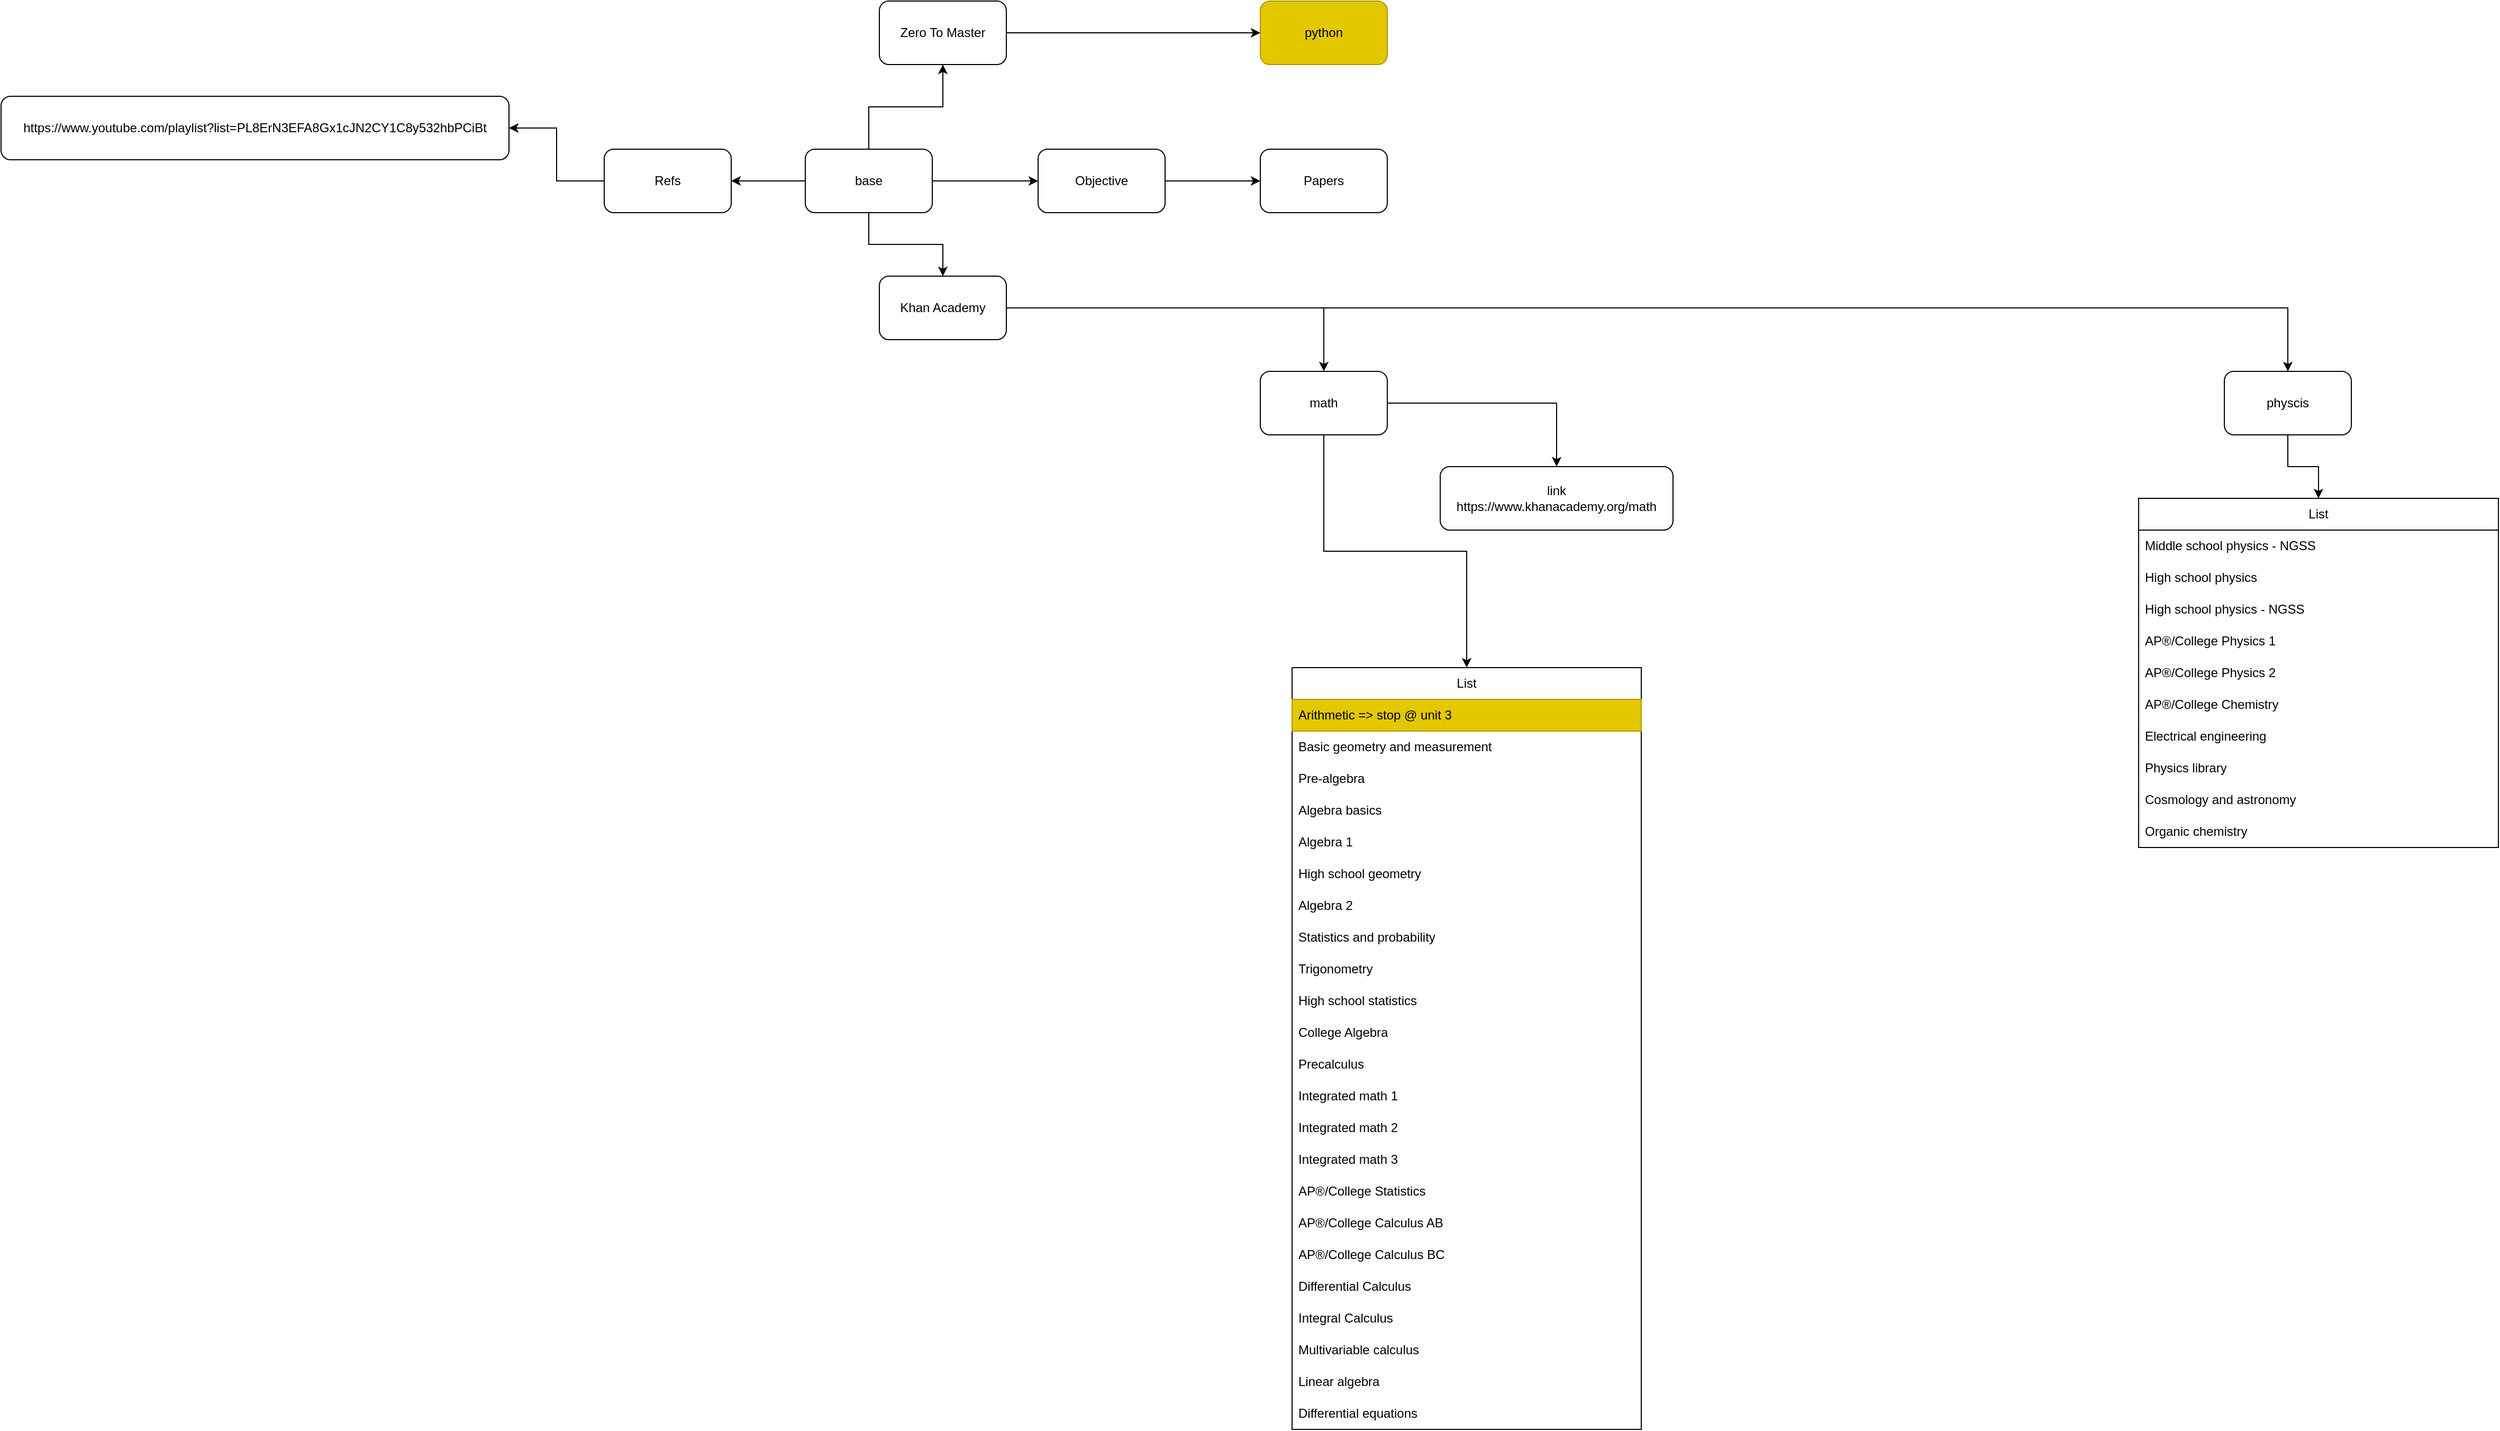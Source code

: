 <mxfile version="24.4.0" type="device" pages="2">
  <diagram name="roadmap" id="PQXKkiJYJw18oreFUePt">
    <mxGraphModel dx="2619" dy="560" grid="1" gridSize="10" guides="1" tooltips="1" connect="1" arrows="1" fold="1" page="1" pageScale="1" pageWidth="827" pageHeight="1169" math="0" shadow="0">
      <root>
        <mxCell id="0" />
        <mxCell id="1" parent="0" />
        <mxCell id="N-4er-gZHuLBnzx87b03-5" style="edgeStyle=orthogonalEdgeStyle;rounded=0;orthogonalLoop=1;jettySize=auto;html=1;" parent="1" source="N-4er-gZHuLBnzx87b03-1" target="N-4er-gZHuLBnzx87b03-3" edge="1">
          <mxGeometry relative="1" as="geometry" />
        </mxCell>
        <mxCell id="N-4er-gZHuLBnzx87b03-6" style="edgeStyle=orthogonalEdgeStyle;rounded=0;orthogonalLoop=1;jettySize=auto;html=1;" parent="1" source="N-4er-gZHuLBnzx87b03-1" target="N-4er-gZHuLBnzx87b03-2" edge="1">
          <mxGeometry relative="1" as="geometry" />
        </mxCell>
        <mxCell id="N-4er-gZHuLBnzx87b03-1" value="Khan Academy" style="rounded=1;whiteSpace=wrap;html=1;" parent="1" vertex="1">
          <mxGeometry x="-90" y="540" width="120" height="60" as="geometry" />
        </mxCell>
        <mxCell id="N-4er-gZHuLBnzx87b03-11" style="edgeStyle=orthogonalEdgeStyle;rounded=0;orthogonalLoop=1;jettySize=auto;html=1;" parent="1" source="N-4er-gZHuLBnzx87b03-2" target="N-4er-gZHuLBnzx87b03-7" edge="1">
          <mxGeometry relative="1" as="geometry" />
        </mxCell>
        <mxCell id="7WBEwW3xjbPA-8i2IIj3-2" style="edgeStyle=orthogonalEdgeStyle;rounded=0;orthogonalLoop=1;jettySize=auto;html=1;" parent="1" source="N-4er-gZHuLBnzx87b03-2" target="7WBEwW3xjbPA-8i2IIj3-1" edge="1">
          <mxGeometry relative="1" as="geometry" />
        </mxCell>
        <mxCell id="N-4er-gZHuLBnzx87b03-2" value="math" style="rounded=1;whiteSpace=wrap;html=1;" parent="1" vertex="1">
          <mxGeometry x="270" y="630" width="120" height="60" as="geometry" />
        </mxCell>
        <mxCell id="N-4er-gZHuLBnzx87b03-52" style="edgeStyle=orthogonalEdgeStyle;rounded=0;orthogonalLoop=1;jettySize=auto;html=1;" parent="1" source="N-4er-gZHuLBnzx87b03-3" target="N-4er-gZHuLBnzx87b03-48" edge="1">
          <mxGeometry relative="1" as="geometry" />
        </mxCell>
        <mxCell id="N-4er-gZHuLBnzx87b03-3" value="physcis" style="rounded=1;whiteSpace=wrap;html=1;" parent="1" vertex="1">
          <mxGeometry x="1181" y="630" width="120" height="60" as="geometry" />
        </mxCell>
        <mxCell id="N-4er-gZHuLBnzx87b03-7" value="List" style="swimlane;fontStyle=0;childLayout=stackLayout;horizontal=1;startSize=30;horizontalStack=0;resizeParent=1;resizeParentMax=0;resizeLast=0;collapsible=1;marginBottom=0;whiteSpace=wrap;html=1;" parent="1" vertex="1">
          <mxGeometry x="300" y="910" width="330" height="720" as="geometry" />
        </mxCell>
        <mxCell id="N-4er-gZHuLBnzx87b03-9" value="Arithmetic =&amp;gt; stop @ unit 3" style="text;strokeColor=#B09500;fillColor=#e3c800;align=left;verticalAlign=middle;spacingLeft=4;spacingRight=4;overflow=hidden;points=[[0,0.5],[1,0.5]];portConstraint=eastwest;rotatable=0;whiteSpace=wrap;html=1;fontColor=#000000;" parent="N-4er-gZHuLBnzx87b03-7" vertex="1">
          <mxGeometry y="30" width="330" height="30" as="geometry" />
        </mxCell>
        <mxCell id="N-4er-gZHuLBnzx87b03-33" value="Basic geometry and measurement" style="text;strokeColor=none;fillColor=none;align=left;verticalAlign=middle;spacingLeft=4;spacingRight=4;overflow=hidden;points=[[0,0.5],[1,0.5]];portConstraint=eastwest;rotatable=0;whiteSpace=wrap;html=1;" parent="N-4er-gZHuLBnzx87b03-7" vertex="1">
          <mxGeometry y="60" width="330" height="30" as="geometry" />
        </mxCell>
        <mxCell id="N-4er-gZHuLBnzx87b03-10" value="Pre-algebra" style="text;strokeColor=none;fillColor=none;align=left;verticalAlign=middle;spacingLeft=4;spacingRight=4;overflow=hidden;points=[[0,0.5],[1,0.5]];portConstraint=eastwest;rotatable=0;whiteSpace=wrap;html=1;" parent="N-4er-gZHuLBnzx87b03-7" vertex="1">
          <mxGeometry y="90" width="330" height="30" as="geometry" />
        </mxCell>
        <mxCell id="N-4er-gZHuLBnzx87b03-12" value="Algebra basics" style="text;strokeColor=none;fillColor=none;align=left;verticalAlign=middle;spacingLeft=4;spacingRight=4;overflow=hidden;points=[[0,0.5],[1,0.5]];portConstraint=eastwest;rotatable=0;whiteSpace=wrap;html=1;" parent="N-4er-gZHuLBnzx87b03-7" vertex="1">
          <mxGeometry y="120" width="330" height="30" as="geometry" />
        </mxCell>
        <mxCell id="N-4er-gZHuLBnzx87b03-34" value="Algebra 1" style="text;strokeColor=none;fillColor=none;align=left;verticalAlign=middle;spacingLeft=4;spacingRight=4;overflow=hidden;points=[[0,0.5],[1,0.5]];portConstraint=eastwest;rotatable=0;whiteSpace=wrap;html=1;" parent="N-4er-gZHuLBnzx87b03-7" vertex="1">
          <mxGeometry y="150" width="330" height="30" as="geometry" />
        </mxCell>
        <mxCell id="N-4er-gZHuLBnzx87b03-13" value="High school geometry" style="text;strokeColor=none;fillColor=none;align=left;verticalAlign=middle;spacingLeft=4;spacingRight=4;overflow=hidden;points=[[0,0.5],[1,0.5]];portConstraint=eastwest;rotatable=0;whiteSpace=wrap;html=1;" parent="N-4er-gZHuLBnzx87b03-7" vertex="1">
          <mxGeometry y="180" width="330" height="30" as="geometry" />
        </mxCell>
        <mxCell id="N-4er-gZHuLBnzx87b03-35" value="Algebra 2" style="text;strokeColor=none;fillColor=none;align=left;verticalAlign=middle;spacingLeft=4;spacingRight=4;overflow=hidden;points=[[0,0.5],[1,0.5]];portConstraint=eastwest;rotatable=0;whiteSpace=wrap;html=1;" parent="N-4er-gZHuLBnzx87b03-7" vertex="1">
          <mxGeometry y="210" width="330" height="30" as="geometry" />
        </mxCell>
        <mxCell id="N-4er-gZHuLBnzx87b03-36" value="Statistics and probability" style="text;strokeColor=none;fillColor=none;align=left;verticalAlign=middle;spacingLeft=4;spacingRight=4;overflow=hidden;points=[[0,0.5],[1,0.5]];portConstraint=eastwest;rotatable=0;whiteSpace=wrap;html=1;" parent="N-4er-gZHuLBnzx87b03-7" vertex="1">
          <mxGeometry y="240" width="330" height="30" as="geometry" />
        </mxCell>
        <mxCell id="N-4er-gZHuLBnzx87b03-14" value="Trigonometry" style="text;strokeColor=none;fillColor=none;align=left;verticalAlign=middle;spacingLeft=4;spacingRight=4;overflow=hidden;points=[[0,0.5],[1,0.5]];portConstraint=eastwest;rotatable=0;whiteSpace=wrap;html=1;" parent="N-4er-gZHuLBnzx87b03-7" vertex="1">
          <mxGeometry y="270" width="330" height="30" as="geometry" />
        </mxCell>
        <mxCell id="N-4er-gZHuLBnzx87b03-37" value="High school statistics" style="text;strokeColor=none;fillColor=none;align=left;verticalAlign=middle;spacingLeft=4;spacingRight=4;overflow=hidden;points=[[0,0.5],[1,0.5]];portConstraint=eastwest;rotatable=0;whiteSpace=wrap;html=1;" parent="N-4er-gZHuLBnzx87b03-7" vertex="1">
          <mxGeometry y="300" width="330" height="30" as="geometry" />
        </mxCell>
        <mxCell id="N-4er-gZHuLBnzx87b03-16" value="College Algebra" style="text;strokeColor=none;fillColor=none;align=left;verticalAlign=middle;spacingLeft=4;spacingRight=4;overflow=hidden;points=[[0,0.5],[1,0.5]];portConstraint=eastwest;rotatable=0;whiteSpace=wrap;html=1;" parent="N-4er-gZHuLBnzx87b03-7" vertex="1">
          <mxGeometry y="330" width="330" height="30" as="geometry" />
        </mxCell>
        <mxCell id="N-4er-gZHuLBnzx87b03-41" value="Precalculus" style="text;strokeColor=none;fillColor=none;align=left;verticalAlign=middle;spacingLeft=4;spacingRight=4;overflow=hidden;points=[[0,0.5],[1,0.5]];portConstraint=eastwest;rotatable=0;whiteSpace=wrap;html=1;" parent="N-4er-gZHuLBnzx87b03-7" vertex="1">
          <mxGeometry y="360" width="330" height="30" as="geometry" />
        </mxCell>
        <mxCell id="N-4er-gZHuLBnzx87b03-42" value="Integrated math 1" style="text;strokeColor=none;fillColor=none;align=left;verticalAlign=middle;spacingLeft=4;spacingRight=4;overflow=hidden;points=[[0,0.5],[1,0.5]];portConstraint=eastwest;rotatable=0;whiteSpace=wrap;html=1;" parent="N-4er-gZHuLBnzx87b03-7" vertex="1">
          <mxGeometry y="390" width="330" height="30" as="geometry" />
        </mxCell>
        <mxCell id="N-4er-gZHuLBnzx87b03-43" value="Integrated math 2" style="text;strokeColor=none;fillColor=none;align=left;verticalAlign=middle;spacingLeft=4;spacingRight=4;overflow=hidden;points=[[0,0.5],[1,0.5]];portConstraint=eastwest;rotatable=0;whiteSpace=wrap;html=1;" parent="N-4er-gZHuLBnzx87b03-7" vertex="1">
          <mxGeometry y="420" width="330" height="30" as="geometry" />
        </mxCell>
        <mxCell id="N-4er-gZHuLBnzx87b03-44" value="Integrated math 3" style="text;strokeColor=none;fillColor=none;align=left;verticalAlign=middle;spacingLeft=4;spacingRight=4;overflow=hidden;points=[[0,0.5],[1,0.5]];portConstraint=eastwest;rotatable=0;whiteSpace=wrap;html=1;" parent="N-4er-gZHuLBnzx87b03-7" vertex="1">
          <mxGeometry y="450" width="330" height="30" as="geometry" />
        </mxCell>
        <mxCell id="N-4er-gZHuLBnzx87b03-17" value="AP®/College Statistics&amp;nbsp;" style="text;strokeColor=none;fillColor=none;align=left;verticalAlign=middle;spacingLeft=4;spacingRight=4;overflow=hidden;points=[[0,0.5],[1,0.5]];portConstraint=eastwest;rotatable=0;whiteSpace=wrap;html=1;" parent="N-4er-gZHuLBnzx87b03-7" vertex="1">
          <mxGeometry y="480" width="330" height="30" as="geometry" />
        </mxCell>
        <mxCell id="N-4er-gZHuLBnzx87b03-31" value="AP®/College Calculus AB" style="text;strokeColor=none;fillColor=none;align=left;verticalAlign=middle;spacingLeft=4;spacingRight=4;overflow=hidden;points=[[0,0.5],[1,0.5]];portConstraint=eastwest;rotatable=0;whiteSpace=wrap;html=1;" parent="N-4er-gZHuLBnzx87b03-7" vertex="1">
          <mxGeometry y="510" width="330" height="30" as="geometry" />
        </mxCell>
        <mxCell id="N-4er-gZHuLBnzx87b03-32" value="AP®/College Calculus BC" style="text;strokeColor=none;fillColor=none;align=left;verticalAlign=middle;spacingLeft=4;spacingRight=4;overflow=hidden;points=[[0,0.5],[1,0.5]];portConstraint=eastwest;rotatable=0;whiteSpace=wrap;html=1;" parent="N-4er-gZHuLBnzx87b03-7" vertex="1">
          <mxGeometry y="540" width="330" height="30" as="geometry" />
        </mxCell>
        <mxCell id="N-4er-gZHuLBnzx87b03-18" value="Differential Calculus" style="text;strokeColor=none;fillColor=none;align=left;verticalAlign=middle;spacingLeft=4;spacingRight=4;overflow=hidden;points=[[0,0.5],[1,0.5]];portConstraint=eastwest;rotatable=0;whiteSpace=wrap;html=1;" parent="N-4er-gZHuLBnzx87b03-7" vertex="1">
          <mxGeometry y="570" width="330" height="30" as="geometry" />
        </mxCell>
        <mxCell id="N-4er-gZHuLBnzx87b03-19" value="Integral Calculus&amp;nbsp;" style="text;strokeColor=none;fillColor=none;align=left;verticalAlign=middle;spacingLeft=4;spacingRight=4;overflow=hidden;points=[[0,0.5],[1,0.5]];portConstraint=eastwest;rotatable=0;whiteSpace=wrap;html=1;" parent="N-4er-gZHuLBnzx87b03-7" vertex="1">
          <mxGeometry y="600" width="330" height="30" as="geometry" />
        </mxCell>
        <mxCell id="N-4er-gZHuLBnzx87b03-45" value="Multivariable calculus" style="text;strokeColor=none;fillColor=none;align=left;verticalAlign=middle;spacingLeft=4;spacingRight=4;overflow=hidden;points=[[0,0.5],[1,0.5]];portConstraint=eastwest;rotatable=0;whiteSpace=wrap;html=1;" parent="N-4er-gZHuLBnzx87b03-7" vertex="1">
          <mxGeometry y="630" width="330" height="30" as="geometry" />
        </mxCell>
        <mxCell id="N-4er-gZHuLBnzx87b03-46" value="Linear algebra" style="text;strokeColor=none;fillColor=none;align=left;verticalAlign=middle;spacingLeft=4;spacingRight=4;overflow=hidden;points=[[0,0.5],[1,0.5]];portConstraint=eastwest;rotatable=0;whiteSpace=wrap;html=1;" parent="N-4er-gZHuLBnzx87b03-7" vertex="1">
          <mxGeometry y="660" width="330" height="30" as="geometry" />
        </mxCell>
        <mxCell id="N-4er-gZHuLBnzx87b03-47" value="Differential equations" style="text;strokeColor=none;fillColor=none;align=left;verticalAlign=middle;spacingLeft=4;spacingRight=4;overflow=hidden;points=[[0,0.5],[1,0.5]];portConstraint=eastwest;rotatable=0;whiteSpace=wrap;html=1;" parent="N-4er-gZHuLBnzx87b03-7" vertex="1">
          <mxGeometry y="690" width="330" height="30" as="geometry" />
        </mxCell>
        <mxCell id="N-4er-gZHuLBnzx87b03-48" value="List" style="swimlane;fontStyle=0;childLayout=stackLayout;horizontal=1;startSize=30;horizontalStack=0;resizeParent=1;resizeParentMax=0;resizeLast=0;collapsible=1;marginBottom=0;whiteSpace=wrap;html=1;" parent="1" vertex="1">
          <mxGeometry x="1100" y="750" width="340" height="330" as="geometry" />
        </mxCell>
        <mxCell id="N-4er-gZHuLBnzx87b03-49" value="Middle school physics - NGSS" style="text;strokeColor=none;fillColor=none;align=left;verticalAlign=middle;spacingLeft=4;spacingRight=4;overflow=hidden;points=[[0,0.5],[1,0.5]];portConstraint=eastwest;rotatable=0;whiteSpace=wrap;html=1;" parent="N-4er-gZHuLBnzx87b03-48" vertex="1">
          <mxGeometry y="30" width="340" height="30" as="geometry" />
        </mxCell>
        <mxCell id="N-4er-gZHuLBnzx87b03-50" value="High school physics" style="text;strokeColor=none;fillColor=none;align=left;verticalAlign=middle;spacingLeft=4;spacingRight=4;overflow=hidden;points=[[0,0.5],[1,0.5]];portConstraint=eastwest;rotatable=0;whiteSpace=wrap;html=1;" parent="N-4er-gZHuLBnzx87b03-48" vertex="1">
          <mxGeometry y="60" width="340" height="30" as="geometry" />
        </mxCell>
        <mxCell id="N-4er-gZHuLBnzx87b03-51" value="High school physics - NGSS" style="text;strokeColor=none;fillColor=none;align=left;verticalAlign=middle;spacingLeft=4;spacingRight=4;overflow=hidden;points=[[0,0.5],[1,0.5]];portConstraint=eastwest;rotatable=0;whiteSpace=wrap;html=1;" parent="N-4er-gZHuLBnzx87b03-48" vertex="1">
          <mxGeometry y="90" width="340" height="30" as="geometry" />
        </mxCell>
        <mxCell id="N-4er-gZHuLBnzx87b03-54" value="AP®/College Physics 1" style="text;strokeColor=none;fillColor=none;align=left;verticalAlign=middle;spacingLeft=4;spacingRight=4;overflow=hidden;points=[[0,0.5],[1,0.5]];portConstraint=eastwest;rotatable=0;whiteSpace=wrap;html=1;" parent="N-4er-gZHuLBnzx87b03-48" vertex="1">
          <mxGeometry y="120" width="340" height="30" as="geometry" />
        </mxCell>
        <mxCell id="N-4er-gZHuLBnzx87b03-55" value="AP®/College Physics 2" style="text;strokeColor=none;fillColor=none;align=left;verticalAlign=middle;spacingLeft=4;spacingRight=4;overflow=hidden;points=[[0,0.5],[1,0.5]];portConstraint=eastwest;rotatable=0;whiteSpace=wrap;html=1;" parent="N-4er-gZHuLBnzx87b03-48" vertex="1">
          <mxGeometry y="150" width="340" height="30" as="geometry" />
        </mxCell>
        <mxCell id="N-4er-gZHuLBnzx87b03-56" value="AP®/College Chemistry" style="text;strokeColor=none;fillColor=none;align=left;verticalAlign=middle;spacingLeft=4;spacingRight=4;overflow=hidden;points=[[0,0.5],[1,0.5]];portConstraint=eastwest;rotatable=0;whiteSpace=wrap;html=1;" parent="N-4er-gZHuLBnzx87b03-48" vertex="1">
          <mxGeometry y="180" width="340" height="30" as="geometry" />
        </mxCell>
        <mxCell id="N-4er-gZHuLBnzx87b03-57" value="Electrical engineering" style="text;strokeColor=none;fillColor=none;align=left;verticalAlign=middle;spacingLeft=4;spacingRight=4;overflow=hidden;points=[[0,0.5],[1,0.5]];portConstraint=eastwest;rotatable=0;whiteSpace=wrap;html=1;" parent="N-4er-gZHuLBnzx87b03-48" vertex="1">
          <mxGeometry y="210" width="340" height="30" as="geometry" />
        </mxCell>
        <mxCell id="N-4er-gZHuLBnzx87b03-58" value="Physics library" style="text;strokeColor=none;fillColor=none;align=left;verticalAlign=middle;spacingLeft=4;spacingRight=4;overflow=hidden;points=[[0,0.5],[1,0.5]];portConstraint=eastwest;rotatable=0;whiteSpace=wrap;html=1;" parent="N-4er-gZHuLBnzx87b03-48" vertex="1">
          <mxGeometry y="240" width="340" height="30" as="geometry" />
        </mxCell>
        <mxCell id="N-4er-gZHuLBnzx87b03-59" value="Cosmology and astronomy" style="text;strokeColor=none;fillColor=none;align=left;verticalAlign=middle;spacingLeft=4;spacingRight=4;overflow=hidden;points=[[0,0.5],[1,0.5]];portConstraint=eastwest;rotatable=0;whiteSpace=wrap;html=1;" parent="N-4er-gZHuLBnzx87b03-48" vertex="1">
          <mxGeometry y="270" width="340" height="30" as="geometry" />
        </mxCell>
        <mxCell id="N-4er-gZHuLBnzx87b03-60" value="Organic chemistry" style="text;strokeColor=none;fillColor=none;align=left;verticalAlign=middle;spacingLeft=4;spacingRight=4;overflow=hidden;points=[[0,0.5],[1,0.5]];portConstraint=eastwest;rotatable=0;whiteSpace=wrap;html=1;" parent="N-4er-gZHuLBnzx87b03-48" vertex="1">
          <mxGeometry y="300" width="340" height="30" as="geometry" />
        </mxCell>
        <mxCell id="7WBEwW3xjbPA-8i2IIj3-1" value="link&lt;div&gt;https://www.khanacademy.org/math&lt;br&gt;&lt;/div&gt;" style="rounded=1;whiteSpace=wrap;html=1;" parent="1" vertex="1">
          <mxGeometry x="440" y="720" width="220" height="60" as="geometry" />
        </mxCell>
        <mxCell id="k_PKu07bfCm5E0tQTX_w-1" value="python" style="rounded=1;whiteSpace=wrap;html=1;fillColor=#e3c800;fontColor=#000000;strokeColor=#B09500;" parent="1" vertex="1">
          <mxGeometry x="270" y="280" width="120" height="60" as="geometry" />
        </mxCell>
        <mxCell id="k_PKu07bfCm5E0tQTX_w-3" style="edgeStyle=orthogonalEdgeStyle;rounded=0;orthogonalLoop=1;jettySize=auto;html=1;" parent="1" source="k_PKu07bfCm5E0tQTX_w-2" target="k_PKu07bfCm5E0tQTX_w-1" edge="1">
          <mxGeometry relative="1" as="geometry" />
        </mxCell>
        <mxCell id="k_PKu07bfCm5E0tQTX_w-2" value="Zero To Master" style="rounded=1;whiteSpace=wrap;html=1;" parent="1" vertex="1">
          <mxGeometry x="-90" y="280" width="120" height="60" as="geometry" />
        </mxCell>
        <mxCell id="k_PKu07bfCm5E0tQTX_w-5" style="edgeStyle=orthogonalEdgeStyle;rounded=0;orthogonalLoop=1;jettySize=auto;html=1;" parent="1" source="k_PKu07bfCm5E0tQTX_w-4" target="k_PKu07bfCm5E0tQTX_w-2" edge="1">
          <mxGeometry relative="1" as="geometry" />
        </mxCell>
        <mxCell id="k_PKu07bfCm5E0tQTX_w-6" style="edgeStyle=orthogonalEdgeStyle;rounded=0;orthogonalLoop=1;jettySize=auto;html=1;" parent="1" source="k_PKu07bfCm5E0tQTX_w-4" target="N-4er-gZHuLBnzx87b03-1" edge="1">
          <mxGeometry relative="1" as="geometry" />
        </mxCell>
        <mxCell id="erGQu8VE_Bz6ipUnX7Py-2" style="edgeStyle=orthogonalEdgeStyle;rounded=0;orthogonalLoop=1;jettySize=auto;html=1;" parent="1" source="k_PKu07bfCm5E0tQTX_w-4" target="erGQu8VE_Bz6ipUnX7Py-1" edge="1">
          <mxGeometry relative="1" as="geometry" />
        </mxCell>
        <mxCell id="ET3lL5YMX0SeXQZidsGZ-3" style="edgeStyle=orthogonalEdgeStyle;rounded=0;orthogonalLoop=1;jettySize=auto;html=1;" edge="1" parent="1" source="k_PKu07bfCm5E0tQTX_w-4" target="ET3lL5YMX0SeXQZidsGZ-1">
          <mxGeometry relative="1" as="geometry" />
        </mxCell>
        <mxCell id="k_PKu07bfCm5E0tQTX_w-4" value="base" style="rounded=1;whiteSpace=wrap;html=1;" parent="1" vertex="1">
          <mxGeometry x="-160" y="420" width="120" height="60" as="geometry" />
        </mxCell>
        <mxCell id="erGQu8VE_Bz6ipUnX7Py-4" style="edgeStyle=orthogonalEdgeStyle;rounded=0;orthogonalLoop=1;jettySize=auto;html=1;" parent="1" source="erGQu8VE_Bz6ipUnX7Py-1" target="erGQu8VE_Bz6ipUnX7Py-3" edge="1">
          <mxGeometry relative="1" as="geometry" />
        </mxCell>
        <mxCell id="erGQu8VE_Bz6ipUnX7Py-1" value="Refs" style="rounded=1;whiteSpace=wrap;html=1;" parent="1" vertex="1">
          <mxGeometry x="-350" y="420" width="120" height="60" as="geometry" />
        </mxCell>
        <mxCell id="erGQu8VE_Bz6ipUnX7Py-3" value="https://www.youtube.com/playlist?list=PL8ErN3EFA8Gx1cJN2CY1C8y532hbPCiBt" style="rounded=1;whiteSpace=wrap;html=1;" parent="1" vertex="1">
          <mxGeometry x="-920" y="370" width="480" height="60" as="geometry" />
        </mxCell>
        <mxCell id="ET3lL5YMX0SeXQZidsGZ-4" style="edgeStyle=orthogonalEdgeStyle;rounded=0;orthogonalLoop=1;jettySize=auto;html=1;" edge="1" parent="1" source="ET3lL5YMX0SeXQZidsGZ-1" target="ET3lL5YMX0SeXQZidsGZ-2">
          <mxGeometry relative="1" as="geometry" />
        </mxCell>
        <mxCell id="ET3lL5YMX0SeXQZidsGZ-1" value="Objective" style="rounded=1;whiteSpace=wrap;html=1;" vertex="1" parent="1">
          <mxGeometry x="60" y="420" width="120" height="60" as="geometry" />
        </mxCell>
        <mxCell id="ET3lL5YMX0SeXQZidsGZ-2" value="Papers" style="rounded=1;whiteSpace=wrap;html=1;" vertex="1" parent="1">
          <mxGeometry x="270" y="420" width="120" height="60" as="geometry" />
        </mxCell>
      </root>
    </mxGraphModel>
  </diagram>
  <diagram id="gHOfYVo9Q1LoGlkjKmcQ" name="to-do">
    <mxGraphModel dx="3267" dy="1415" grid="1" gridSize="10" guides="1" tooltips="1" connect="1" arrows="1" fold="1" page="1" pageScale="1" pageWidth="827" pageHeight="1169" math="0" shadow="0">
      <root>
        <mxCell id="0" />
        <mxCell id="1" parent="0" />
        <mxCell id="lqFQn80ujude06Mkgzrd-7" style="edgeStyle=orthogonalEdgeStyle;rounded=0;orthogonalLoop=1;jettySize=auto;html=1;" parent="1" source="3MbeqakWfw4Iax52QCvt-2" target="lqFQn80ujude06Mkgzrd-3" edge="1">
          <mxGeometry relative="1" as="geometry" />
        </mxCell>
        <mxCell id="yny20y6HFAEgGs94Z8ss-5" style="edgeStyle=orthogonalEdgeStyle;rounded=0;orthogonalLoop=1;jettySize=auto;html=1;" parent="1" source="3MbeqakWfw4Iax52QCvt-2" target="2dfnUi_x8UnXxP_BWQzS-7" edge="1">
          <mxGeometry relative="1" as="geometry">
            <mxPoint x="140" y="440" as="targetPoint" />
          </mxGeometry>
        </mxCell>
        <mxCell id="2dfnUi_x8UnXxP_BWQzS-18" style="edgeStyle=orthogonalEdgeStyle;rounded=0;orthogonalLoop=1;jettySize=auto;html=1;" parent="1" source="3MbeqakWfw4Iax52QCvt-2" target="3MbeqakWfw4Iax52QCvt-3" edge="1">
          <mxGeometry relative="1" as="geometry" />
        </mxCell>
        <mxCell id="2dfnUi_x8UnXxP_BWQzS-19" style="edgeStyle=orthogonalEdgeStyle;rounded=0;orthogonalLoop=1;jettySize=auto;html=1;" parent="1" source="3MbeqakWfw4Iax52QCvt-2" target="3MbeqakWfw4Iax52QCvt-4" edge="1">
          <mxGeometry relative="1" as="geometry" />
        </mxCell>
        <mxCell id="3MbeqakWfw4Iax52QCvt-2" value="Jupyter Lab" style="rounded=1;whiteSpace=wrap;html=1;fillColor=#008a00;fontColor=#ffffff;strokeColor=#005700;" parent="1" vertex="1">
          <mxGeometry x="360" y="410" width="120" height="60" as="geometry" />
        </mxCell>
        <mxCell id="3MbeqakWfw4Iax52QCvt-10" style="edgeStyle=orthogonalEdgeStyle;rounded=0;orthogonalLoop=1;jettySize=auto;html=1;" parent="1" source="3MbeqakWfw4Iax52QCvt-3" target="3MbeqakWfw4Iax52QCvt-8" edge="1">
          <mxGeometry relative="1" as="geometry" />
        </mxCell>
        <mxCell id="2dfnUi_x8UnXxP_BWQzS-24" style="edgeStyle=orthogonalEdgeStyle;rounded=0;orthogonalLoop=1;jettySize=auto;html=1;" parent="1" source="3MbeqakWfw4Iax52QCvt-3" target="2dfnUi_x8UnXxP_BWQzS-22" edge="1">
          <mxGeometry relative="1" as="geometry" />
        </mxCell>
        <mxCell id="3MbeqakWfw4Iax52QCvt-3" value="Latex" style="rounded=1;whiteSpace=wrap;html=1;fillColor=#e3c800;fontColor=#000000;strokeColor=#B09500;" parent="1" vertex="1">
          <mxGeometry x="240" y="650" width="120" height="60" as="geometry" />
        </mxCell>
        <mxCell id="3MbeqakWfw4Iax52QCvt-11" style="edgeStyle=orthogonalEdgeStyle;rounded=0;orthogonalLoop=1;jettySize=auto;html=1;" parent="1" source="3MbeqakWfw4Iax52QCvt-4" target="3MbeqakWfw4Iax52QCvt-8" edge="1">
          <mxGeometry relative="1" as="geometry" />
        </mxCell>
        <mxCell id="3MbeqakWfw4Iax52QCvt-4" value="Python&lt;br&gt;Revisit&lt;div&gt;With Jupyter Lab&lt;/div&gt;" style="rounded=1;whiteSpace=wrap;html=1;fillColor=#e3c800;fontColor=#000000;strokeColor=#B09500;" parent="1" vertex="1">
          <mxGeometry x="480" y="650" width="120" height="60" as="geometry" />
        </mxCell>
        <mxCell id="3MbeqakWfw4Iax52QCvt-12" style="edgeStyle=orthogonalEdgeStyle;rounded=0;orthogonalLoop=1;jettySize=auto;html=1;" parent="1" source="3MbeqakWfw4Iax52QCvt-8" target="3MbeqakWfw4Iax52QCvt-9" edge="1">
          <mxGeometry relative="1" as="geometry" />
        </mxCell>
        <mxCell id="3MbeqakWfw4Iax52QCvt-8" value="Khan Math" style="rounded=1;whiteSpace=wrap;html=1;" parent="1" vertex="1">
          <mxGeometry x="240" y="760" width="360" height="60" as="geometry" />
        </mxCell>
        <mxCell id="3MbeqakWfw4Iax52QCvt-9" value="Khan Phycsis" style="rounded=1;whiteSpace=wrap;html=1;" parent="1" vertex="1">
          <mxGeometry x="240" y="870" width="360" height="60" as="geometry" />
        </mxCell>
        <mxCell id="lqFQn80ujude06Mkgzrd-3" value="Sources" style="swimlane;fontStyle=0;childLayout=stackLayout;horizontal=1;startSize=30;horizontalStack=0;resizeParent=1;resizeParentMax=0;resizeLast=0;collapsible=1;marginBottom=0;whiteSpace=wrap;html=1;" parent="1" vertex="1">
          <mxGeometry x="690" y="395" width="460" height="90" as="geometry" />
        </mxCell>
        <mxCell id="lqFQn80ujude06Mkgzrd-5" value="https://youtu.be/yjjE-MJD5TI?si=dWASzPSNLyfzzRjm" style="text;strokeColor=#005700;fillColor=#008a00;align=left;verticalAlign=middle;spacingLeft=4;spacingRight=4;overflow=hidden;points=[[0,0.5],[1,0.5]];portConstraint=eastwest;rotatable=0;whiteSpace=wrap;html=1;fontColor=#ffffff;" parent="lqFQn80ujude06Mkgzrd-3" vertex="1">
          <mxGeometry y="30" width="460" height="30" as="geometry" />
        </mxCell>
        <mxCell id="lqFQn80ujude06Mkgzrd-4" value="https://jupyterlab.readthedocs.io/en/latest/" style="text;strokeColor=#6F0000;fillColor=#a20025;align=left;verticalAlign=middle;spacingLeft=4;spacingRight=4;overflow=hidden;points=[[0,0.5],[1,0.5]];portConstraint=eastwest;rotatable=0;whiteSpace=wrap;html=1;fontColor=#ffffff;" parent="lqFQn80ujude06Mkgzrd-3" vertex="1">
          <mxGeometry y="60" width="460" height="30" as="geometry" />
        </mxCell>
        <mxCell id="2dfnUi_x8UnXxP_BWQzS-7" value="Features" style="swimlane;fontStyle=0;childLayout=stackLayout;horizontal=1;startSize=30;horizontalStack=0;resizeParent=1;resizeParentMax=0;resizeLast=0;collapsible=1;marginBottom=0;whiteSpace=wrap;html=1;" parent="1" vertex="1">
          <mxGeometry x="20" y="380" width="150" height="120" as="geometry" />
        </mxCell>
        <mxCell id="2dfnUi_x8UnXxP_BWQzS-8" value="Jupyter Widgets" style="text;strokeColor=#005700;fillColor=#008a00;align=left;verticalAlign=middle;spacingLeft=4;spacingRight=4;overflow=hidden;points=[[0,0.5],[1,0.5]];portConstraint=eastwest;rotatable=0;whiteSpace=wrap;html=1;fontColor=#ffffff;" parent="2dfnUi_x8UnXxP_BWQzS-7" vertex="1">
          <mxGeometry y="30" width="150" height="30" as="geometry" />
        </mxCell>
        <mxCell id="2dfnUi_x8UnXxP_BWQzS-10" value="TQDM" style="text;strokeColor=#005700;fillColor=#008a00;align=left;verticalAlign=middle;spacingLeft=4;spacingRight=4;overflow=hidden;points=[[0,0.5],[1,0.5]];portConstraint=eastwest;rotatable=0;whiteSpace=wrap;html=1;fontColor=#ffffff;" parent="2dfnUi_x8UnXxP_BWQzS-7" vertex="1">
          <mxGeometry y="60" width="150" height="30" as="geometry" />
        </mxCell>
        <mxCell id="2dfnUi_x8UnXxP_BWQzS-11" value="&lt;div&gt;%%time&lt;/div&gt;&lt;div&gt;%%timeit&lt;/div&gt;" style="text;strokeColor=#005700;fillColor=#008a00;align=left;verticalAlign=middle;spacingLeft=4;spacingRight=4;overflow=hidden;points=[[0,0.5],[1,0.5]];portConstraint=eastwest;rotatable=0;whiteSpace=wrap;html=1;fontColor=#ffffff;" parent="2dfnUi_x8UnXxP_BWQzS-7" vertex="1">
          <mxGeometry y="90" width="150" height="30" as="geometry" />
        </mxCell>
        <mxCell id="2dfnUi_x8UnXxP_BWQzS-22" value="Latex" style="swimlane;whiteSpace=wrap;html=1;" parent="1" vertex="1">
          <mxGeometry x="-820" y="275" width="740" height="810" as="geometry" />
        </mxCell>
        <mxCell id="2dfnUi_x8UnXxP_BWQzS-2" value="Sources" style="swimlane;fontStyle=0;childLayout=stackLayout;horizontal=1;startSize=30;horizontalStack=0;resizeParent=1;resizeParentMax=0;resizeLast=0;collapsible=1;marginBottom=0;whiteSpace=wrap;html=1;" parent="2dfnUi_x8UnXxP_BWQzS-22" vertex="1">
          <mxGeometry x="40" y="535" width="390" height="60" as="geometry" />
        </mxCell>
        <mxCell id="2dfnUi_x8UnXxP_BWQzS-3" value="https://youtu.be/ydOTMQC7np0?si=MkpVgxydvI0xPn96" style="text;strokeColor=#B09500;fillColor=#e3c800;align=left;verticalAlign=middle;spacingLeft=4;spacingRight=4;overflow=hidden;points=[[0,0.5],[1,0.5]];portConstraint=eastwest;rotatable=0;whiteSpace=wrap;html=1;fontColor=#000000;" parent="2dfnUi_x8UnXxP_BWQzS-2" vertex="1">
          <mxGeometry y="30" width="390" height="30" as="geometry" />
        </mxCell>
        <mxCell id="2dfnUi_x8UnXxP_BWQzS-12" value="Refs" style="swimlane;fontStyle=0;childLayout=stackLayout;horizontal=1;startSize=30;horizontalStack=0;resizeParent=1;resizeParentMax=0;resizeLast=0;collapsible=1;marginBottom=0;whiteSpace=wrap;html=1;" parent="2dfnUi_x8UnXxP_BWQzS-22" vertex="1">
          <mxGeometry x="40" y="675" width="390" height="60" as="geometry" />
        </mxCell>
        <mxCell id="2dfnUi_x8UnXxP_BWQzS-14" value="https://www.overleaf.com/project" style="text;strokeColor=#B09500;fillColor=#e3c800;align=left;verticalAlign=middle;spacingLeft=4;spacingRight=4;overflow=hidden;points=[[0,0.5],[1,0.5]];portConstraint=eastwest;rotatable=0;whiteSpace=wrap;html=1;fontColor=#000000;" parent="2dfnUi_x8UnXxP_BWQzS-12" vertex="1">
          <mxGeometry y="30" width="390" height="30" as="geometry" />
        </mxCell>
        <mxCell id="2dfnUi_x8UnXxP_BWQzS-20" value="Overleaf" style="rounded=1;whiteSpace=wrap;html=1;fillColor=#a20025;fontColor=#ffffff;strokeColor=#6F0000;" parent="2dfnUi_x8UnXxP_BWQzS-22" vertex="1">
          <mxGeometry x="40" y="185" width="120" height="60" as="geometry" />
        </mxCell>
        <mxCell id="2dfnUi_x8UnXxP_BWQzS-21" value="Kh&lt;span style=&quot;background-color: initial;&quot;&gt;an/Math&lt;/span&gt;" style="rounded=1;whiteSpace=wrap;html=1;fillColor=#e3c800;fontColor=#000000;strokeColor=#B09500;" parent="2dfnUi_x8UnXxP_BWQzS-22" vertex="1">
          <mxGeometry x="200" y="285" width="120" height="60" as="geometry" />
        </mxCell>
        <mxCell id="cLt2UmXIwhUPfG1JAten-2" style="edgeStyle=orthogonalEdgeStyle;rounded=0;orthogonalLoop=1;jettySize=auto;html=1;" edge="1" parent="2dfnUi_x8UnXxP_BWQzS-22" source="2dfnUi_x8UnXxP_BWQzS-27" target="2dfnUi_x8UnXxP_BWQzS-21">
          <mxGeometry relative="1" as="geometry" />
        </mxCell>
        <mxCell id="2dfnUi_x8UnXxP_BWQzS-27" value="TexMaker" style="rounded=1;whiteSpace=wrap;html=1;fillColor=#60a917;fontColor=#ffffff;strokeColor=#2D7600;" parent="2dfnUi_x8UnXxP_BWQzS-22" vertex="1">
          <mxGeometry x="200" y="185" width="120" height="60" as="geometry" />
        </mxCell>
        <mxCell id="2dfnUi_x8UnXxP_BWQzS-30" style="edgeStyle=orthogonalEdgeStyle;rounded=0;orthogonalLoop=1;jettySize=auto;html=1;" parent="2dfnUi_x8UnXxP_BWQzS-22" source="2dfnUi_x8UnXxP_BWQzS-28" target="2dfnUi_x8UnXxP_BWQzS-20" edge="1">
          <mxGeometry relative="1" as="geometry" />
        </mxCell>
        <mxCell id="2dfnUi_x8UnXxP_BWQzS-31" style="edgeStyle=orthogonalEdgeStyle;rounded=0;orthogonalLoop=1;jettySize=auto;html=1;" parent="2dfnUi_x8UnXxP_BWQzS-22" source="2dfnUi_x8UnXxP_BWQzS-28" target="2dfnUi_x8UnXxP_BWQzS-27" edge="1">
          <mxGeometry relative="1" as="geometry" />
        </mxCell>
        <mxCell id="2dfnUi_x8UnXxP_BWQzS-28" value="Start" style="rounded=1;whiteSpace=wrap;html=1;fillColor=#60a917;fontColor=#ffffff;strokeColor=#2D7600;" parent="2dfnUi_x8UnXxP_BWQzS-22" vertex="1">
          <mxGeometry x="120" y="75" width="120" height="60" as="geometry" />
        </mxCell>
        <mxCell id="2dfnUi_x8UnXxP_BWQzS-29" style="edgeStyle=orthogonalEdgeStyle;rounded=0;orthogonalLoop=1;jettySize=auto;html=1;" parent="2dfnUi_x8UnXxP_BWQzS-22" source="2dfnUi_x8UnXxP_BWQzS-22" target="2dfnUi_x8UnXxP_BWQzS-28" edge="1">
          <mxGeometry relative="1" as="geometry" />
        </mxCell>
      </root>
    </mxGraphModel>
  </diagram>
</mxfile>
